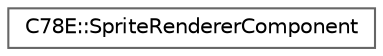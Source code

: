 digraph "Graphical Class Hierarchy"
{
 // LATEX_PDF_SIZE
  bgcolor="transparent";
  edge [fontname=Helvetica,fontsize=10,labelfontname=Helvetica,labelfontsize=10];
  node [fontname=Helvetica,fontsize=10,shape=box,height=0.2,width=0.4];
  rankdir="LR";
  Node0 [id="Node000000",label="C78E::SpriteRendererComponent",height=0.2,width=0.4,color="grey40", fillcolor="white", style="filled",URL="$d4/da6/struct_c78_e_1_1_sprite_renderer_component.html",tooltip=" "];
}
